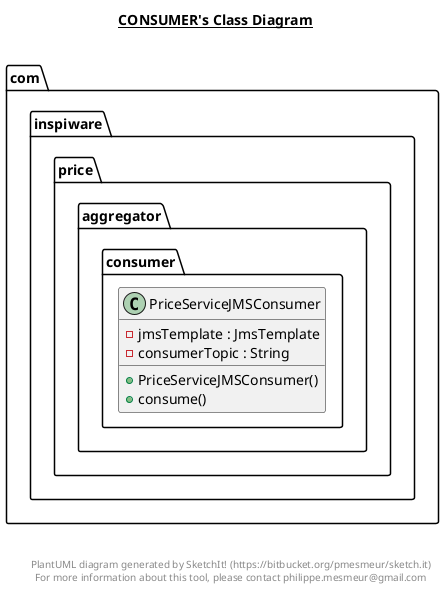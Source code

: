 @startuml

title __CONSUMER's Class Diagram__\n

  package com.inspiware.price.aggregator {
    package com.inspiware.price.aggregator.consumer {
      class PriceServiceJMSConsumer {
          - jmsTemplate : JmsTemplate
          - consumerTopic : String
          + PriceServiceJMSConsumer()
          + consume()
      }
    }
  }
  



right footer


PlantUML diagram generated by SketchIt! (https://bitbucket.org/pmesmeur/sketch.it)
For more information about this tool, please contact philippe.mesmeur@gmail.com
endfooter

@enduml
